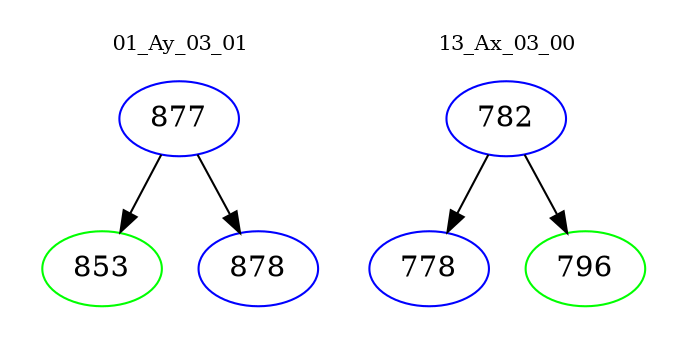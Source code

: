digraph{
subgraph cluster_0 {
color = white
label = "01_Ay_03_01";
fontsize=10;
T0_877 [label="877", color="blue"]
T0_877 -> T0_853 [color="black"]
T0_853 [label="853", color="green"]
T0_877 -> T0_878 [color="black"]
T0_878 [label="878", color="blue"]
}
subgraph cluster_1 {
color = white
label = "13_Ax_03_00";
fontsize=10;
T1_782 [label="782", color="blue"]
T1_782 -> T1_778 [color="black"]
T1_778 [label="778", color="blue"]
T1_782 -> T1_796 [color="black"]
T1_796 [label="796", color="green"]
}
}
